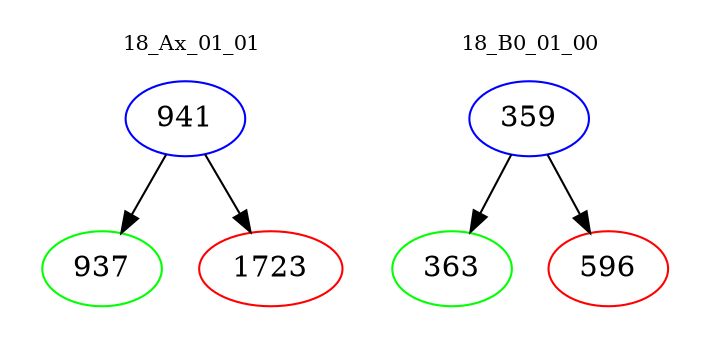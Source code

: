 digraph{
subgraph cluster_0 {
color = white
label = "18_Ax_01_01";
fontsize=10;
T0_941 [label="941", color="blue"]
T0_941 -> T0_937 [color="black"]
T0_937 [label="937", color="green"]
T0_941 -> T0_1723 [color="black"]
T0_1723 [label="1723", color="red"]
}
subgraph cluster_1 {
color = white
label = "18_B0_01_00";
fontsize=10;
T1_359 [label="359", color="blue"]
T1_359 -> T1_363 [color="black"]
T1_363 [label="363", color="green"]
T1_359 -> T1_596 [color="black"]
T1_596 [label="596", color="red"]
}
}
